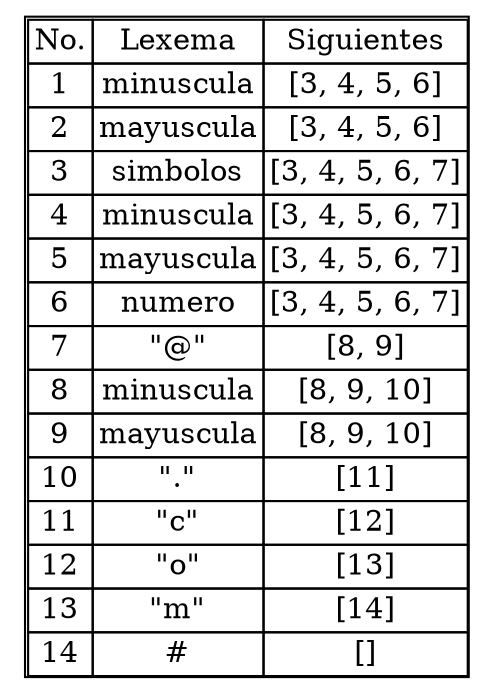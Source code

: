 digraph G{
node [shape=plaintext]
tabla [label=<
<table border='1' cellborder='1' cellspacing='0'>
<tr><td>No.</td><td>Lexema</td><td>Siguientes</td></tr>
<tr><td>1</td><td>minuscula</td><td>[3, 4, 5, 6]</td></tr>
<tr><td>2</td><td>mayuscula</td><td>[3, 4, 5, 6]</td></tr>
<tr><td>3</td><td>simbolos</td><td>[3, 4, 5, 6, 7]</td></tr>
<tr><td>4</td><td>minuscula</td><td>[3, 4, 5, 6, 7]</td></tr>
<tr><td>5</td><td>mayuscula</td><td>[3, 4, 5, 6, 7]</td></tr>
<tr><td>6</td><td>numero</td><td>[3, 4, 5, 6, 7]</td></tr>
<tr><td>7</td><td>"@"</td><td>[8, 9]</td></tr>
<tr><td>8</td><td>minuscula</td><td>[8, 9, 10]</td></tr>
<tr><td>9</td><td>mayuscula</td><td>[8, 9, 10]</td></tr>
<tr><td>10</td><td>"."</td><td>[11]</td></tr>
<tr><td>11</td><td>"c"</td><td>[12]</td></tr>
<tr><td>12</td><td>"o"</td><td>[13]</td></tr>
<tr><td>13</td><td>"m"</td><td>[14]</td></tr>
<tr><td>14</td><td>#</td><td>[]</td></tr>
</table>
>];
}
